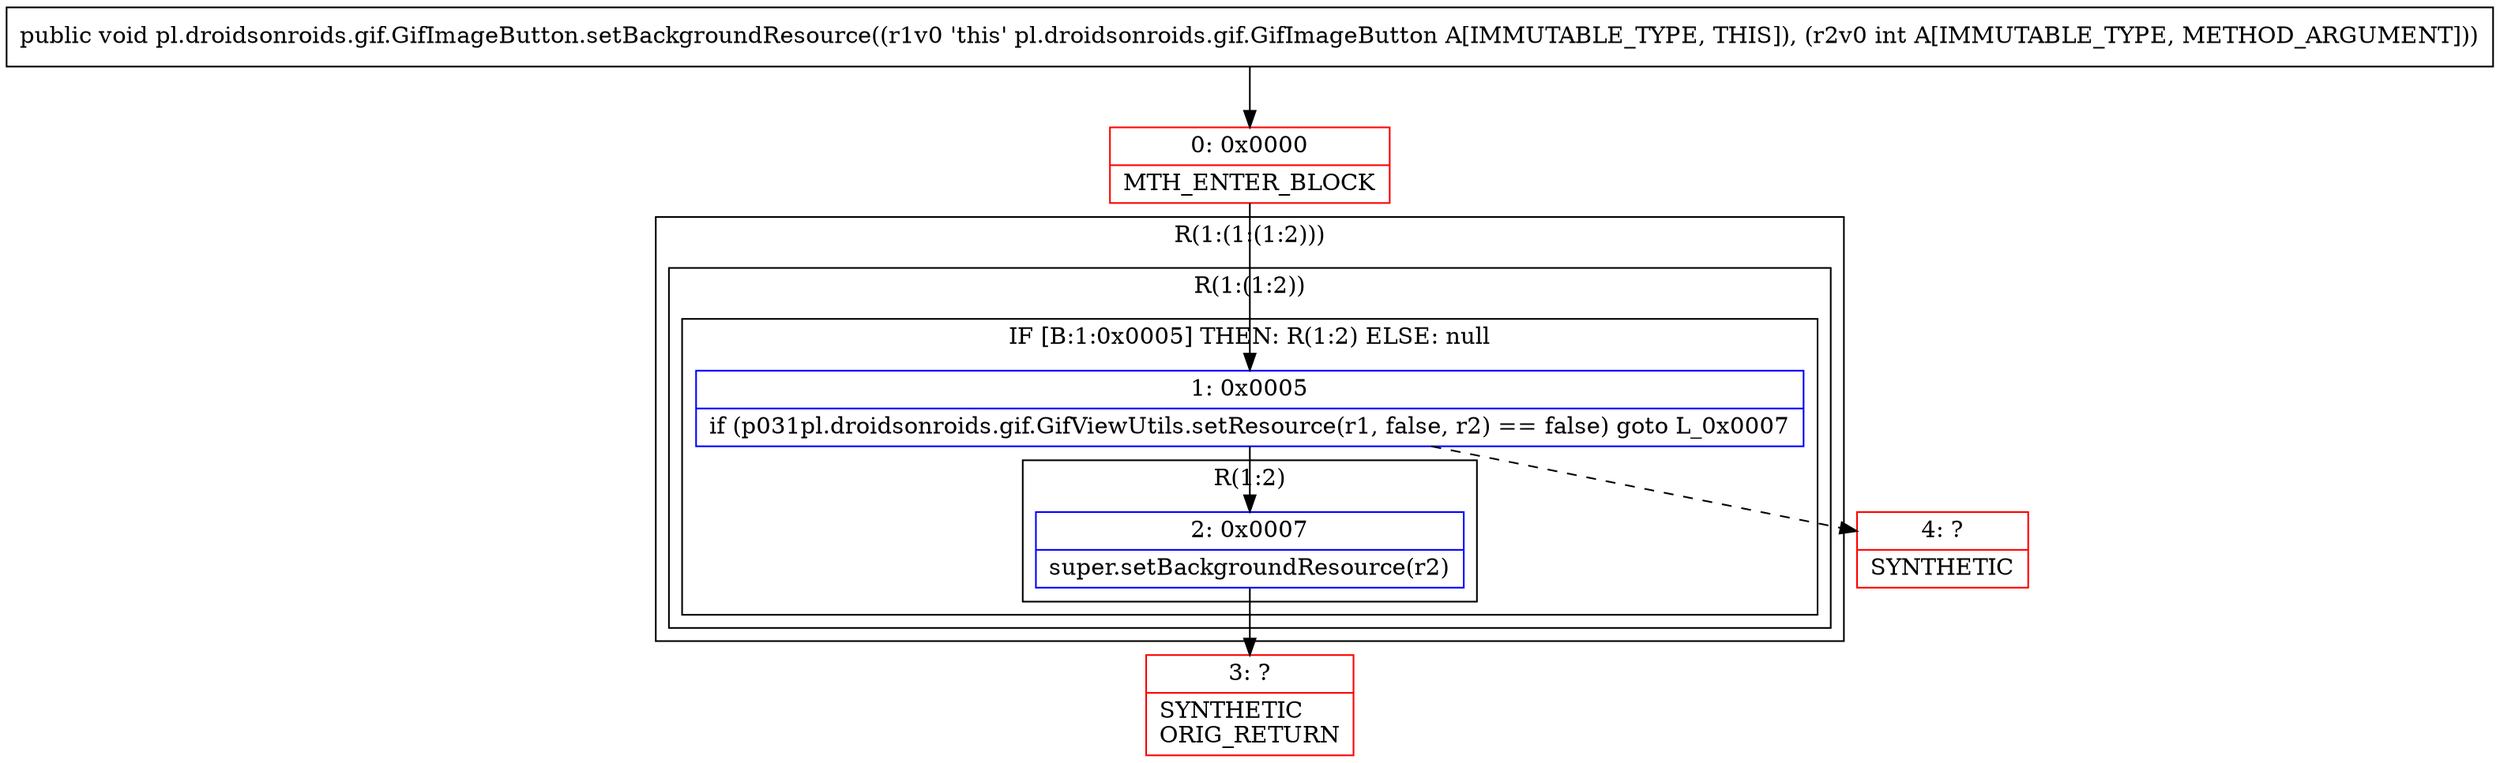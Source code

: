 digraph "CFG forpl.droidsonroids.gif.GifImageButton.setBackgroundResource(I)V" {
subgraph cluster_Region_924278692 {
label = "R(1:(1:(1:2)))";
node [shape=record,color=blue];
subgraph cluster_Region_704877027 {
label = "R(1:(1:2))";
node [shape=record,color=blue];
subgraph cluster_IfRegion_76512430 {
label = "IF [B:1:0x0005] THEN: R(1:2) ELSE: null";
node [shape=record,color=blue];
Node_1 [shape=record,label="{1\:\ 0x0005|if (p031pl.droidsonroids.gif.GifViewUtils.setResource(r1, false, r2) == false) goto L_0x0007\l}"];
subgraph cluster_Region_98551281 {
label = "R(1:2)";
node [shape=record,color=blue];
Node_2 [shape=record,label="{2\:\ 0x0007|super.setBackgroundResource(r2)\l}"];
}
}
}
}
Node_0 [shape=record,color=red,label="{0\:\ 0x0000|MTH_ENTER_BLOCK\l}"];
Node_3 [shape=record,color=red,label="{3\:\ ?|SYNTHETIC\lORIG_RETURN\l}"];
Node_4 [shape=record,color=red,label="{4\:\ ?|SYNTHETIC\l}"];
MethodNode[shape=record,label="{public void pl.droidsonroids.gif.GifImageButton.setBackgroundResource((r1v0 'this' pl.droidsonroids.gif.GifImageButton A[IMMUTABLE_TYPE, THIS]), (r2v0 int A[IMMUTABLE_TYPE, METHOD_ARGUMENT])) }"];
MethodNode -> Node_0;
Node_1 -> Node_2;
Node_1 -> Node_4[style=dashed];
Node_2 -> Node_3;
Node_0 -> Node_1;
}


